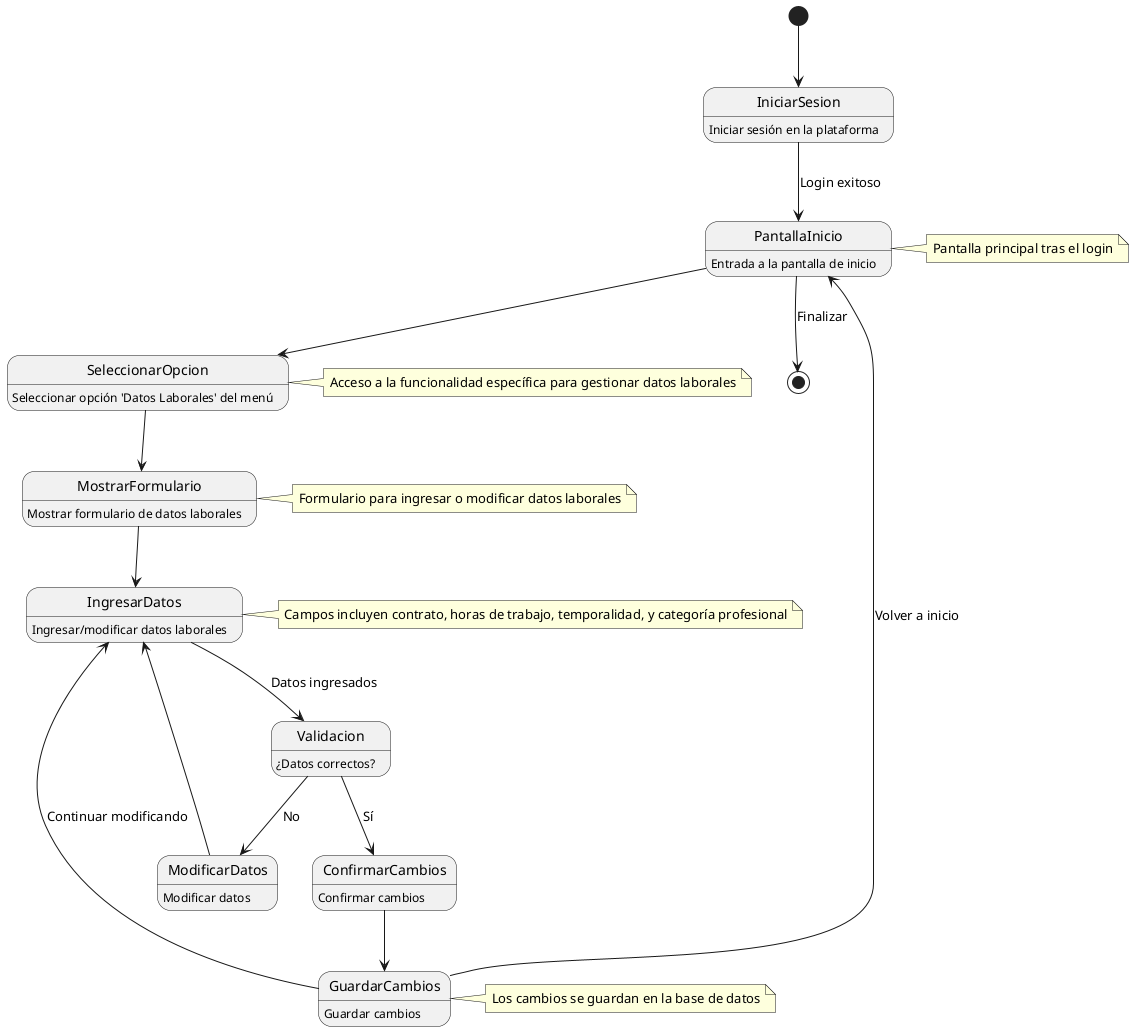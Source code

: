 @startuml

[*] --> IniciarSesion
IniciarSesion : Iniciar sesión en la plataforma
IniciarSesion --> PantallaInicio : Login exitoso

PantallaInicio : Entrada a la pantalla de inicio
note right of PantallaInicio
  Pantalla principal tras el login
end note

PantallaInicio --> SeleccionarOpcion
SeleccionarOpcion : Seleccionar opción 'Datos Laborales' del menú
note right of SeleccionarOpcion
  Acceso a la funcionalidad específica para gestionar datos laborales
end note

SeleccionarOpcion --> MostrarFormulario
MostrarFormulario : Mostrar formulario de datos laborales
note right of MostrarFormulario
  Formulario para ingresar o modificar datos laborales
end note

MostrarFormulario --> IngresarDatos
IngresarDatos : Ingresar/modificar datos laborales
note right of IngresarDatos
  Campos incluyen contrato, horas de trabajo, temporalidad, y categoría profesional
end note

IngresarDatos --> Validacion : Datos ingresados
Validacion : ¿Datos correctos?

Validacion --> ModificarDatos : No
ModificarDatos : Modificar datos
ModificarDatos --> IngresarDatos

Validacion --> ConfirmarCambios : Sí
ConfirmarCambios : Confirmar cambios

ConfirmarCambios --> GuardarCambios
GuardarCambios : Guardar cambios
note right of GuardarCambios
  Los cambios se guardan en la base de datos
end note

GuardarCambios --> PantallaInicio : Volver a inicio
GuardarCambios --> IngresarDatos : Continuar modificando

PantallaInicio --> [*] : Finalizar

@enduml